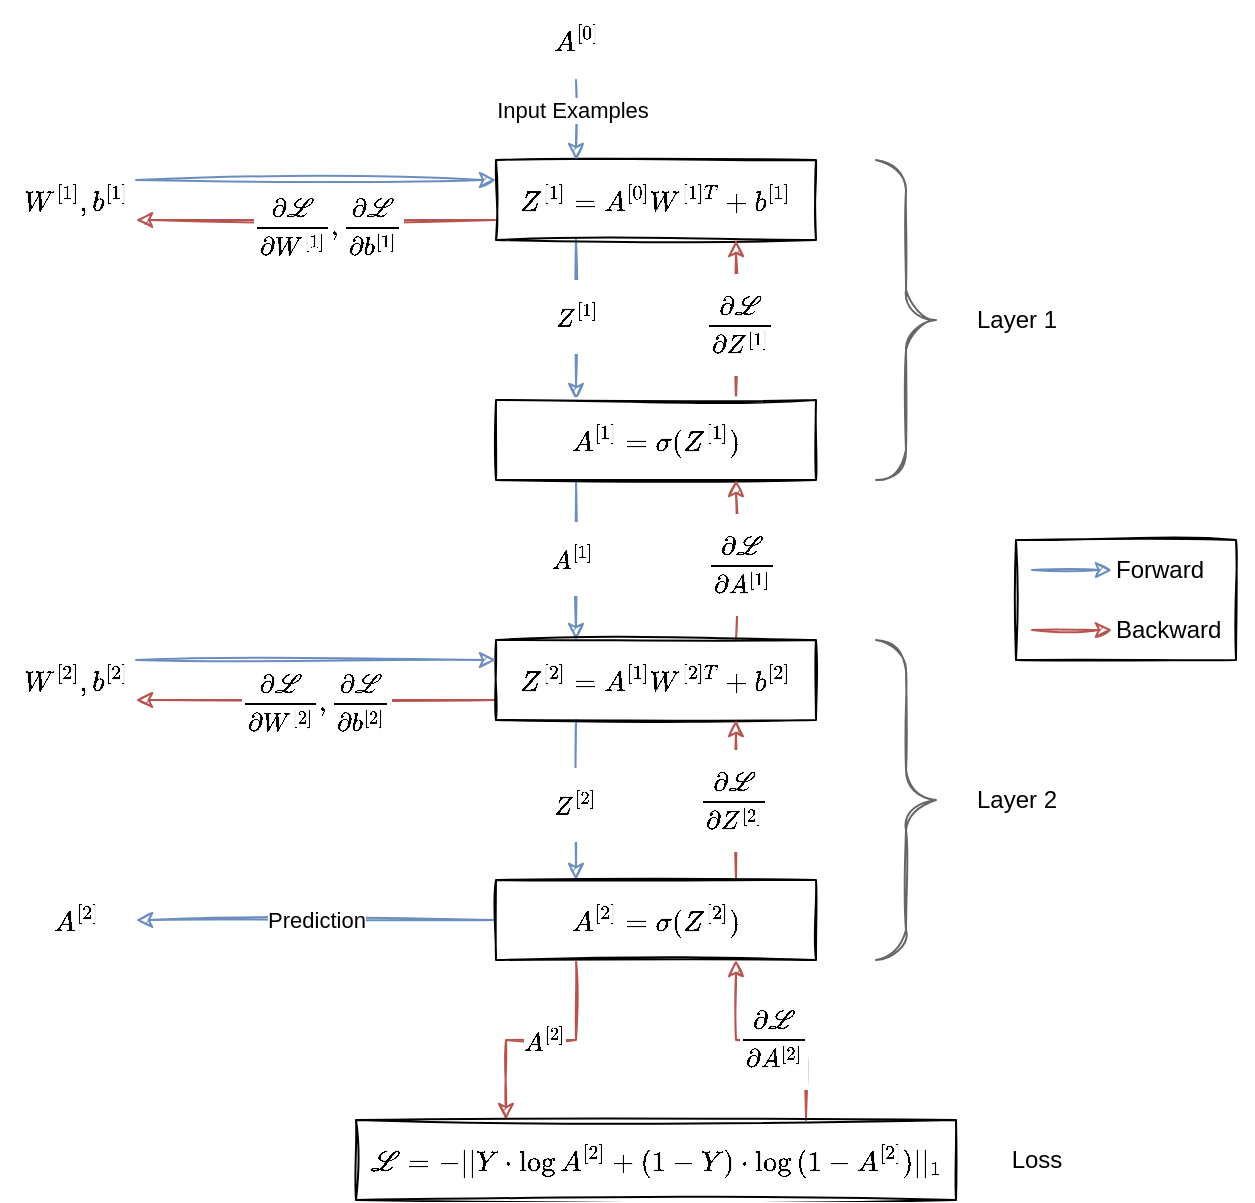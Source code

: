 <mxfile version="16.5.1" type="device"><diagram id="mCDhMo4KzpRlnl9hBIeG" name="Page-1"><mxGraphModel dx="1106" dy="997" grid="1" gridSize="10" guides="1" tooltips="1" connect="1" arrows="1" fold="1" page="1" pageScale="1" pageWidth="850" pageHeight="1100" math="1" shadow="0"><root><mxCell id="0"/><mxCell id="1" parent="0"/><mxCell id="rTbFG88Yks7qO-v_KLA3-12" style="edgeStyle=orthogonalEdgeStyle;rounded=0;orthogonalLoop=1;jettySize=auto;html=1;exitX=0.25;exitY=1;exitDx=0;exitDy=0;entryX=0.25;entryY=0;entryDx=0;entryDy=0;sketch=1;fillColor=#dae8fc;strokeColor=#6c8ebf;" parent="1" source="rTbFG88Yks7qO-v_KLA3-1" target="rTbFG88Yks7qO-v_KLA3-5" edge="1"><mxGeometry relative="1" as="geometry"/></mxCell><mxCell id="rTbFG88Yks7qO-v_KLA3-40" value="$$Z^{[1]}$$" style="edgeLabel;html=1;align=center;verticalAlign=middle;resizable=0;points=[];" parent="rTbFG88Yks7qO-v_KLA3-12" vertex="1" connectable="0"><mxGeometry x="-0.05" relative="1" as="geometry"><mxPoint as="offset"/></mxGeometry></mxCell><mxCell id="rTbFG88Yks7qO-v_KLA3-31" style="edgeStyle=orthogonalEdgeStyle;rounded=0;sketch=1;orthogonalLoop=1;jettySize=auto;html=1;exitX=0;exitY=0.75;exitDx=0;exitDy=0;entryX=1;entryY=0.75;entryDx=0;entryDy=0;fillColor=#f8cecc;strokeColor=#b85450;" parent="1" source="rTbFG88Yks7qO-v_KLA3-1" target="rTbFG88Yks7qO-v_KLA3-17" edge="1"><mxGeometry relative="1" as="geometry"/></mxCell><mxCell id="rTbFG88Yks7qO-v_KLA3-39" value="$$\frac{\partial ℒ}{\partial W^{[1]}},\frac{\partial ℒ}{\partial b^{[1]}}&lt;br&gt;$$" style="edgeLabel;html=1;align=center;verticalAlign=middle;resizable=0;points=[];" parent="rTbFG88Yks7qO-v_KLA3-31" vertex="1" connectable="0"><mxGeometry x="-0.067" y="3" relative="1" as="geometry"><mxPoint as="offset"/></mxGeometry></mxCell><mxCell id="rTbFG88Yks7qO-v_KLA3-1" value="$$Z^{[1]} = A^{[0]} W^{[1]T} + b^{[1]}$$" style="rounded=0;whiteSpace=wrap;html=1;sketch=1;" parent="1" vertex="1"><mxGeometry x="320" y="120" width="160" height="40" as="geometry"/></mxCell><mxCell id="rTbFG88Yks7qO-v_KLA3-13" style="edgeStyle=orthogonalEdgeStyle;rounded=0;orthogonalLoop=1;jettySize=auto;html=1;exitX=0.25;exitY=1;exitDx=0;exitDy=0;entryX=0.25;entryY=0;entryDx=0;entryDy=0;sketch=1;fillColor=#dae8fc;strokeColor=#6c8ebf;" parent="1" source="rTbFG88Yks7qO-v_KLA3-5" target="rTbFG88Yks7qO-v_KLA3-10" edge="1"><mxGeometry relative="1" as="geometry"/></mxCell><mxCell id="rTbFG88Yks7qO-v_KLA3-41" value="$$A^{[1]}$$" style="edgeLabel;html=1;align=center;verticalAlign=middle;resizable=0;points=[];" parent="rTbFG88Yks7qO-v_KLA3-13" vertex="1" connectable="0"><mxGeometry x="-0.025" y="-2" relative="1" as="geometry"><mxPoint as="offset"/></mxGeometry></mxCell><mxCell id="rTbFG88Yks7qO-v_KLA3-30" style="edgeStyle=orthogonalEdgeStyle;rounded=0;sketch=1;orthogonalLoop=1;jettySize=auto;html=1;exitX=0.75;exitY=0;exitDx=0;exitDy=0;entryX=0.75;entryY=1;entryDx=0;entryDy=0;fillColor=#f8cecc;strokeColor=#b85450;" parent="1" source="rTbFG88Yks7qO-v_KLA3-5" target="rTbFG88Yks7qO-v_KLA3-1" edge="1"><mxGeometry relative="1" as="geometry"/></mxCell><mxCell id="rTbFG88Yks7qO-v_KLA3-38" value="$$\frac{\partial ℒ}{\partial Z^{[1]}}$$" style="edgeLabel;html=1;align=center;verticalAlign=middle;resizable=0;points=[];" parent="rTbFG88Yks7qO-v_KLA3-30" vertex="1" connectable="0"><mxGeometry x="-0.05" y="-2" relative="1" as="geometry"><mxPoint as="offset"/></mxGeometry></mxCell><mxCell id="rTbFG88Yks7qO-v_KLA3-5" value="$$A^{[1]} = \sigma(Z^{[1]})$$" style="rounded=0;whiteSpace=wrap;html=1;sketch=1;" parent="1" vertex="1"><mxGeometry x="320" y="240" width="160" height="40" as="geometry"/></mxCell><mxCell id="rTbFG88Yks7qO-v_KLA3-14" style="edgeStyle=orthogonalEdgeStyle;rounded=0;orthogonalLoop=1;jettySize=auto;html=1;exitX=0.25;exitY=1;exitDx=0;exitDy=0;entryX=0.25;entryY=0;entryDx=0;entryDy=0;sketch=1;fillColor=#dae8fc;strokeColor=#6c8ebf;" parent="1" source="rTbFG88Yks7qO-v_KLA3-10" target="rTbFG88Yks7qO-v_KLA3-11" edge="1"><mxGeometry relative="1" as="geometry"/></mxCell><mxCell id="rTbFG88Yks7qO-v_KLA3-42" value="$$Z^{[2]}$$" style="edgeLabel;html=1;align=center;verticalAlign=middle;resizable=0;points=[];" parent="rTbFG88Yks7qO-v_KLA3-14" vertex="1" connectable="0"><mxGeometry x="0.05" y="-1" relative="1" as="geometry"><mxPoint as="offset"/></mxGeometry></mxCell><mxCell id="rTbFG88Yks7qO-v_KLA3-29" style="edgeStyle=orthogonalEdgeStyle;rounded=0;sketch=1;orthogonalLoop=1;jettySize=auto;html=1;exitX=0.75;exitY=0;exitDx=0;exitDy=0;entryX=0.75;entryY=1;entryDx=0;entryDy=0;fillColor=#f8cecc;strokeColor=#b85450;" parent="1" source="rTbFG88Yks7qO-v_KLA3-10" target="rTbFG88Yks7qO-v_KLA3-5" edge="1"><mxGeometry relative="1" as="geometry"/></mxCell><mxCell id="rTbFG88Yks7qO-v_KLA3-37" value="$$\frac{\partial ℒ}{\partial A^{[1]}}$$" style="edgeLabel;html=1;align=center;verticalAlign=middle;resizable=0;points=[];" parent="rTbFG88Yks7qO-v_KLA3-29" vertex="1" connectable="0"><mxGeometry x="-0.05" y="-2" relative="1" as="geometry"><mxPoint as="offset"/></mxGeometry></mxCell><mxCell id="rTbFG88Yks7qO-v_KLA3-32" style="edgeStyle=orthogonalEdgeStyle;rounded=0;sketch=1;orthogonalLoop=1;jettySize=auto;html=1;exitX=0;exitY=0.75;exitDx=0;exitDy=0;entryX=1;entryY=0.75;entryDx=0;entryDy=0;fillColor=#f8cecc;strokeColor=#b85450;" parent="1" source="rTbFG88Yks7qO-v_KLA3-10" target="rTbFG88Yks7qO-v_KLA3-20" edge="1"><mxGeometry relative="1" as="geometry"/></mxCell><mxCell id="rTbFG88Yks7qO-v_KLA3-36" value="$$\frac{\partial ℒ}{\partial W^{[2]}},\frac{\partial ℒ}{\partial b^{[2]}}&lt;br&gt;$$" style="edgeLabel;html=1;align=center;verticalAlign=middle;resizable=0;points=[];" parent="rTbFG88Yks7qO-v_KLA3-32" vertex="1" connectable="0"><mxGeometry x="0.067" y="1" relative="1" as="geometry"><mxPoint x="6" as="offset"/></mxGeometry></mxCell><mxCell id="rTbFG88Yks7qO-v_KLA3-10" value="$$Z^{[2]} = A^{[1]} W^{[2]T} + b^{[2]}$$" style="rounded=0;whiteSpace=wrap;html=1;sketch=1;" parent="1" vertex="1"><mxGeometry x="320" y="360" width="160" height="40" as="geometry"/></mxCell><mxCell id="rTbFG88Yks7qO-v_KLA3-22" style="edgeStyle=orthogonalEdgeStyle;rounded=0;orthogonalLoop=1;jettySize=auto;html=1;exitX=0.25;exitY=1;exitDx=0;exitDy=0;sketch=1;fillColor=#f8cecc;strokeColor=#b85450;entryX=0.25;entryY=0;entryDx=0;entryDy=0;" parent="1" source="rTbFG88Yks7qO-v_KLA3-11" target="rTbFG88Yks7qO-v_KLA3-24" edge="1"><mxGeometry relative="1" as="geometry"><mxPoint x="360" y="560" as="targetPoint"/></mxGeometry></mxCell><mxCell id="rTbFG88Yks7qO-v_KLA3-43" value="$$A^{[2]}$$" style="edgeLabel;html=1;align=center;verticalAlign=middle;resizable=0;points=[];" parent="rTbFG88Yks7qO-v_KLA3-22" vertex="1" connectable="0"><mxGeometry x="-0.025" relative="1" as="geometry"><mxPoint as="offset"/></mxGeometry></mxCell><mxCell id="rTbFG88Yks7qO-v_KLA3-26" style="edgeStyle=orthogonalEdgeStyle;rounded=0;sketch=1;orthogonalLoop=1;jettySize=auto;html=1;exitX=0;exitY=0.5;exitDx=0;exitDy=0;entryX=1;entryY=0.5;entryDx=0;entryDy=0;fillColor=#dae8fc;strokeColor=#6c8ebf;" parent="1" source="rTbFG88Yks7qO-v_KLA3-11" target="rTbFG88Yks7qO-v_KLA3-25" edge="1"><mxGeometry relative="1" as="geometry"/></mxCell><mxCell id="rTbFG88Yks7qO-v_KLA3-49" value="Prediction" style="edgeLabel;html=1;align=center;verticalAlign=middle;resizable=0;points=[];" parent="rTbFG88Yks7qO-v_KLA3-26" vertex="1" connectable="0"><mxGeometry x="0.1" relative="1" as="geometry"><mxPoint x="9" as="offset"/></mxGeometry></mxCell><mxCell id="rTbFG88Yks7qO-v_KLA3-28" style="edgeStyle=orthogonalEdgeStyle;rounded=0;sketch=1;orthogonalLoop=1;jettySize=auto;html=1;exitX=0.75;exitY=0;exitDx=0;exitDy=0;entryX=0.75;entryY=1;entryDx=0;entryDy=0;fillColor=#f8cecc;strokeColor=#b85450;" parent="1" source="rTbFG88Yks7qO-v_KLA3-11" target="rTbFG88Yks7qO-v_KLA3-10" edge="1"><mxGeometry relative="1" as="geometry"/></mxCell><mxCell id="rTbFG88Yks7qO-v_KLA3-35" value="$$\frac{\partial ℒ}{\partial Z^{[2]}}$$" style="edgeLabel;html=1;align=center;verticalAlign=middle;resizable=0;points=[];" parent="rTbFG88Yks7qO-v_KLA3-28" vertex="1" connectable="0"><mxGeometry x="-0.2" y="1" relative="1" as="geometry"><mxPoint y="-8" as="offset"/></mxGeometry></mxCell><mxCell id="rTbFG88Yks7qO-v_KLA3-11" value="$$A^{[2]} = \sigma(Z^{[2]})$$" style="rounded=0;whiteSpace=wrap;html=1;sketch=1;" parent="1" vertex="1"><mxGeometry x="320" y="480" width="160" height="40" as="geometry"/></mxCell><mxCell id="rTbFG88Yks7qO-v_KLA3-16" style="edgeStyle=orthogonalEdgeStyle;rounded=0;orthogonalLoop=1;jettySize=auto;html=1;exitX=0.5;exitY=1;exitDx=0;exitDy=0;entryX=0.25;entryY=0;entryDx=0;entryDy=0;sketch=1;fillColor=#dae8fc;strokeColor=#6c8ebf;" parent="1" source="rTbFG88Yks7qO-v_KLA3-15" target="rTbFG88Yks7qO-v_KLA3-1" edge="1"><mxGeometry relative="1" as="geometry"/></mxCell><mxCell id="fIm611rKKZJHN4wxCEnj-1" value="Input Examples" style="edgeLabel;html=1;align=center;verticalAlign=middle;resizable=0;points=[];" vertex="1" connectable="0" parent="rTbFG88Yks7qO-v_KLA3-16"><mxGeometry x="-0.25" y="-2" relative="1" as="geometry"><mxPoint as="offset"/></mxGeometry></mxCell><mxCell id="rTbFG88Yks7qO-v_KLA3-15" value="$$A^{[0]}$$" style="text;html=1;strokeColor=none;fillColor=none;align=center;verticalAlign=middle;whiteSpace=wrap;rounded=0;sketch=1;" parent="1" vertex="1"><mxGeometry x="320" y="40" width="80" height="40" as="geometry"/></mxCell><mxCell id="rTbFG88Yks7qO-v_KLA3-19" style="edgeStyle=orthogonalEdgeStyle;rounded=0;orthogonalLoop=1;jettySize=auto;html=1;exitX=1;exitY=0.25;exitDx=0;exitDy=0;entryX=0;entryY=0.25;entryDx=0;entryDy=0;sketch=1;fillColor=#dae8fc;strokeColor=#6c8ebf;" parent="1" source="rTbFG88Yks7qO-v_KLA3-17" target="rTbFG88Yks7qO-v_KLA3-1" edge="1"><mxGeometry relative="1" as="geometry"/></mxCell><mxCell id="rTbFG88Yks7qO-v_KLA3-17" value="$$W^{[1]}, b^{[1]}$$" style="text;html=1;strokeColor=none;fillColor=none;align=center;verticalAlign=middle;whiteSpace=wrap;rounded=0;sketch=1;" parent="1" vertex="1"><mxGeometry x="80" y="120" width="60" height="40" as="geometry"/></mxCell><mxCell id="rTbFG88Yks7qO-v_KLA3-21" style="edgeStyle=orthogonalEdgeStyle;rounded=0;orthogonalLoop=1;jettySize=auto;html=1;exitX=1;exitY=0.25;exitDx=0;exitDy=0;entryX=0;entryY=0.25;entryDx=0;entryDy=0;sketch=1;fillColor=#dae8fc;strokeColor=#6c8ebf;" parent="1" source="rTbFG88Yks7qO-v_KLA3-20" target="rTbFG88Yks7qO-v_KLA3-10" edge="1"><mxGeometry relative="1" as="geometry"/></mxCell><mxCell id="rTbFG88Yks7qO-v_KLA3-20" value="$$W^{[2]}, b^{[2]}$$" style="text;html=1;strokeColor=none;fillColor=none;align=center;verticalAlign=middle;whiteSpace=wrap;rounded=0;sketch=1;" parent="1" vertex="1"><mxGeometry x="80" y="360" width="60" height="40" as="geometry"/></mxCell><mxCell id="rTbFG88Yks7qO-v_KLA3-27" style="edgeStyle=orthogonalEdgeStyle;rounded=0;sketch=1;orthogonalLoop=1;jettySize=auto;html=1;exitX=0.75;exitY=0;exitDx=0;exitDy=0;entryX=0.75;entryY=1;entryDx=0;entryDy=0;fillColor=#f8cecc;strokeColor=#b85450;" parent="1" source="rTbFG88Yks7qO-v_KLA3-24" target="rTbFG88Yks7qO-v_KLA3-11" edge="1"><mxGeometry relative="1" as="geometry"/></mxCell><mxCell id="rTbFG88Yks7qO-v_KLA3-33" value="$$\frac{\partial ℒ}{\partial A^{[2]}}$$" style="edgeLabel;html=1;align=center;verticalAlign=middle;resizable=0;points=[];" parent="rTbFG88Yks7qO-v_KLA3-27" vertex="1" connectable="0"><mxGeometry y="-1" relative="1" as="geometry"><mxPoint as="offset"/></mxGeometry></mxCell><mxCell id="rTbFG88Yks7qO-v_KLA3-24" value="$$ℒ=-||Y \cdot \log{A^{[2]}} + (1 - Y) \cdot \log{(1 - A^{[2]})}||_1$$" style="rounded=0;whiteSpace=wrap;html=1;sketch=1;" parent="1" vertex="1"><mxGeometry x="250" y="600" width="300" height="40" as="geometry"/></mxCell><mxCell id="rTbFG88Yks7qO-v_KLA3-25" value="$$A^{[2]}$$" style="text;html=1;strokeColor=none;fillColor=none;align=center;verticalAlign=middle;whiteSpace=wrap;rounded=0;sketch=1;" parent="1" vertex="1"><mxGeometry x="80" y="480" width="60" height="40" as="geometry"/></mxCell><mxCell id="rTbFG88Yks7qO-v_KLA3-44" value="" style="labelPosition=right;align=left;strokeWidth=1;shape=mxgraph.mockup.markup.curlyBrace;html=1;shadow=0;dashed=0;strokeColor=#666666;direction=north;rotation=-180;sketch=1;fillColor=#f5f5f5;fontColor=#333333;" parent="1" vertex="1"><mxGeometry x="510" y="120" width="30" height="160" as="geometry"/></mxCell><mxCell id="rTbFG88Yks7qO-v_KLA3-45" value="" style="labelPosition=right;align=left;strokeWidth=1;shape=mxgraph.mockup.markup.curlyBrace;html=1;shadow=0;dashed=0;strokeColor=#666666;direction=north;rotation=-180;sketch=1;fillColor=#f5f5f5;fontColor=#333333;" parent="1" vertex="1"><mxGeometry x="510" y="360" width="30" height="160" as="geometry"/></mxCell><mxCell id="rTbFG88Yks7qO-v_KLA3-46" value="Layer 1" style="text;html=1;align=center;verticalAlign=middle;resizable=0;points=[];autosize=1;strokeColor=none;fillColor=none;" parent="1" vertex="1"><mxGeometry x="550" y="190" width="60" height="20" as="geometry"/></mxCell><mxCell id="rTbFG88Yks7qO-v_KLA3-47" value="Layer 2" style="text;html=1;align=center;verticalAlign=middle;resizable=0;points=[];autosize=1;strokeColor=none;fillColor=none;" parent="1" vertex="1"><mxGeometry x="550" y="430" width="60" height="20" as="geometry"/></mxCell><mxCell id="rTbFG88Yks7qO-v_KLA3-48" value="Loss" style="text;html=1;align=center;verticalAlign=middle;resizable=0;points=[];autosize=1;strokeColor=none;fillColor=none;" parent="1" vertex="1"><mxGeometry x="570" y="610" width="40" height="20" as="geometry"/></mxCell><mxCell id="rTbFG88Yks7qO-v_KLA3-60" value="" style="group" parent="1" vertex="1" connectable="0"><mxGeometry x="580" y="310" width="118" height="60" as="geometry"/></mxCell><mxCell id="rTbFG88Yks7qO-v_KLA3-54" value="" style="rounded=0;whiteSpace=wrap;html=1;sketch=1;align=left;" parent="rTbFG88Yks7qO-v_KLA3-60" vertex="1"><mxGeometry width="110" height="60" as="geometry"/></mxCell><mxCell id="rTbFG88Yks7qO-v_KLA3-59" value="" style="group" parent="rTbFG88Yks7qO-v_KLA3-60" vertex="1" connectable="0"><mxGeometry x="8" y="5" width="110" height="50" as="geometry"/></mxCell><mxCell id="rTbFG88Yks7qO-v_KLA3-50" value="" style="endArrow=classic;html=1;rounded=0;sketch=1;edgeStyle=orthogonalEdgeStyle;fillColor=#f8cecc;strokeColor=#b85450;" parent="rTbFG88Yks7qO-v_KLA3-59" edge="1"><mxGeometry y="-10" width="50" height="50" as="geometry"><mxPoint y="40" as="sourcePoint"/><mxPoint x="40" y="40" as="targetPoint"/></mxGeometry></mxCell><mxCell id="rTbFG88Yks7qO-v_KLA3-51" value="" style="endArrow=classic;html=1;rounded=0;sketch=1;edgeStyle=orthogonalEdgeStyle;fillColor=#dae8fc;strokeColor=#6c8ebf;" parent="rTbFG88Yks7qO-v_KLA3-59" edge="1"><mxGeometry width="50" height="50" as="geometry"><mxPoint y="10" as="sourcePoint"/><mxPoint x="40" y="10" as="targetPoint"/></mxGeometry></mxCell><mxCell id="rTbFG88Yks7qO-v_KLA3-52" value="Forward" style="text;html=1;align=left;verticalAlign=middle;resizable=0;points=[];autosize=1;strokeColor=none;fillColor=none;" parent="rTbFG88Yks7qO-v_KLA3-59" vertex="1"><mxGeometry x="40" width="60" height="20" as="geometry"/></mxCell><mxCell id="rTbFG88Yks7qO-v_KLA3-53" value="Backward" style="text;html=1;align=left;verticalAlign=middle;resizable=0;points=[];autosize=1;strokeColor=none;fillColor=none;" parent="rTbFG88Yks7qO-v_KLA3-59" vertex="1"><mxGeometry x="40" y="30" width="70" height="20" as="geometry"/></mxCell></root></mxGraphModel></diagram></mxfile>
